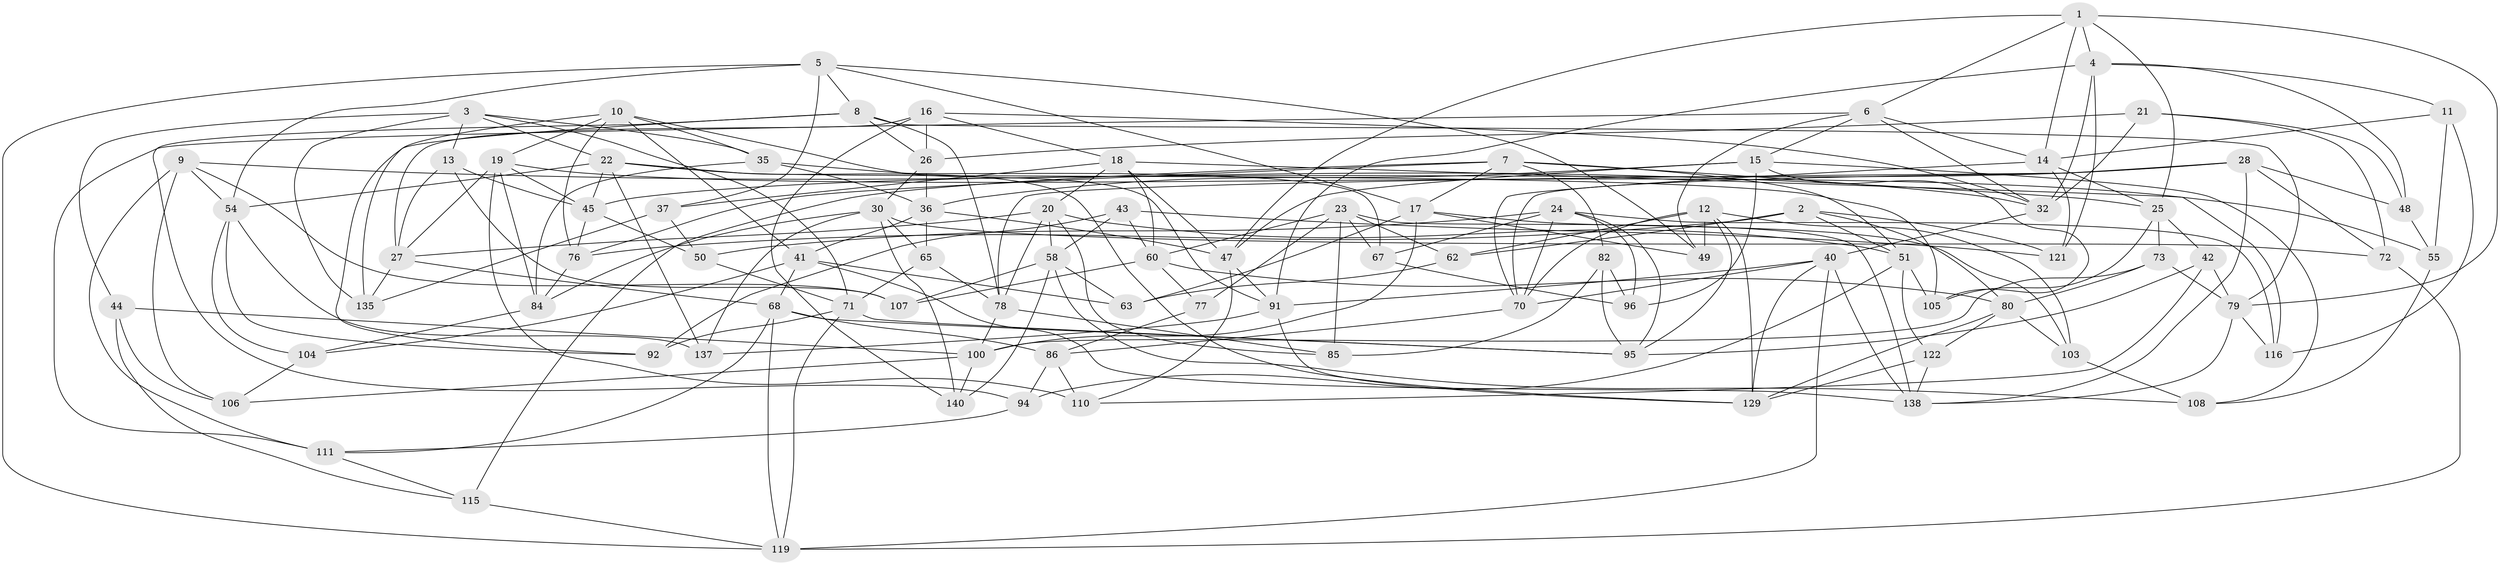 // original degree distribution, {4: 1.0}
// Generated by graph-tools (version 1.1) at 2025/42/03/06/25 10:42:25]
// undirected, 90 vertices, 228 edges
graph export_dot {
graph [start="1"]
  node [color=gray90,style=filled];
  1 [super="+66"];
  2 [super="+74"];
  3 [super="+52"];
  4 [super="+56"];
  5 [super="+46"];
  6 [super="+126"];
  7 [super="+139"];
  8 [super="+38"];
  9 [super="+69"];
  10 [super="+83"];
  11;
  12 [super="+39"];
  13;
  14 [super="+114"];
  15 [super="+123"];
  16 [super="+141"];
  17 [super="+61"];
  18 [super="+64"];
  19 [super="+131"];
  20 [super="+136"];
  21;
  22 [super="+57"];
  23 [super="+29"];
  24 [super="+75"];
  25 [super="+90"];
  26 [super="+120"];
  27 [super="+31"];
  28 [super="+34"];
  30 [super="+33"];
  32 [super="+102"];
  35 [super="+112"];
  36 [super="+98"];
  37;
  40 [super="+142"];
  41 [super="+59"];
  42;
  43;
  44;
  45 [super="+89"];
  47 [super="+81"];
  48;
  49;
  50;
  51 [super="+53"];
  54 [super="+99"];
  55;
  58 [super="+132"];
  60 [super="+97"];
  62;
  63;
  65;
  67;
  68 [super="+93"];
  70 [super="+87"];
  71 [super="+134"];
  72;
  73;
  76 [super="+101"];
  77;
  78 [super="+130"];
  79 [super="+118"];
  80 [super="+88"];
  82;
  84 [super="+109"];
  85;
  86 [super="+128"];
  91 [super="+117"];
  92;
  94;
  95 [super="+113"];
  96;
  100 [super="+124"];
  103;
  104;
  105;
  106;
  107;
  108;
  110;
  111 [super="+127"];
  115;
  116;
  119 [super="+125"];
  121;
  122;
  129 [super="+133"];
  135;
  137;
  138 [super="+143"];
  140;
  1 -- 14;
  1 -- 79;
  1 -- 25;
  1 -- 4;
  1 -- 6;
  1 -- 47;
  2 -- 80;
  2 -- 62;
  2 -- 121;
  2 -- 76 [weight=2];
  2 -- 51;
  3 -- 13;
  3 -- 22;
  3 -- 35;
  3 -- 44;
  3 -- 135;
  3 -- 71;
  4 -- 121;
  4 -- 48;
  4 -- 32;
  4 -- 91;
  4 -- 11;
  5 -- 49;
  5 -- 8;
  5 -- 17;
  5 -- 37;
  5 -- 119;
  5 -- 54;
  6 -- 14;
  6 -- 111;
  6 -- 15;
  6 -- 49;
  6 -- 32;
  7 -- 82;
  7 -- 32;
  7 -- 115;
  7 -- 17;
  7 -- 51;
  7 -- 76;
  8 -- 79;
  8 -- 94;
  8 -- 26;
  8 -- 92;
  8 -- 78;
  9 -- 111 [weight=2];
  9 -- 54;
  9 -- 107;
  9 -- 106;
  9 -- 25;
  10 -- 35;
  10 -- 135;
  10 -- 91;
  10 -- 41;
  10 -- 19;
  10 -- 76;
  11 -- 116;
  11 -- 55;
  11 -- 14;
  12 -- 95;
  12 -- 49;
  12 -- 70;
  12 -- 62;
  12 -- 103;
  12 -- 129;
  13 -- 107;
  13 -- 45;
  13 -- 27;
  14 -- 25;
  14 -- 70;
  14 -- 121;
  15 -- 96;
  15 -- 108;
  15 -- 105;
  15 -- 36;
  15 -- 47;
  16 -- 26 [weight=2];
  16 -- 140;
  16 -- 18;
  16 -- 27;
  16 -- 32;
  17 -- 63;
  17 -- 100;
  17 -- 103;
  17 -- 49;
  18 -- 20;
  18 -- 47;
  18 -- 116;
  18 -- 60;
  18 -- 37;
  19 -- 55;
  19 -- 84;
  19 -- 45;
  19 -- 110;
  19 -- 27;
  20 -- 78;
  20 -- 85;
  20 -- 51;
  20 -- 58;
  20 -- 27;
  21 -- 72;
  21 -- 48;
  21 -- 26;
  21 -- 32;
  22 -- 105;
  22 -- 45;
  22 -- 54;
  22 -- 137;
  22 -- 129;
  23 -- 85;
  23 -- 138;
  23 -- 67;
  23 -- 77;
  23 -- 62;
  23 -- 60;
  24 -- 116;
  24 -- 67;
  24 -- 50;
  24 -- 96;
  24 -- 70;
  24 -- 95;
  25 -- 73;
  25 -- 42;
  25 -- 105;
  26 -- 30;
  26 -- 36;
  27 -- 135;
  27 -- 68;
  28 -- 48;
  28 -- 138;
  28 -- 45;
  28 -- 72;
  28 -- 70;
  28 -- 78;
  30 -- 140;
  30 -- 84;
  30 -- 72;
  30 -- 65;
  30 -- 137;
  32 -- 40;
  35 -- 84 [weight=2];
  35 -- 67;
  35 -- 36;
  36 -- 65;
  36 -- 47;
  36 -- 41;
  37 -- 135;
  37 -- 50;
  40 -- 70;
  40 -- 129;
  40 -- 138;
  40 -- 91;
  40 -- 119;
  41 -- 104;
  41 -- 138;
  41 -- 63;
  41 -- 68;
  42 -- 110;
  42 -- 79;
  42 -- 95;
  43 -- 92;
  43 -- 121;
  43 -- 58;
  43 -- 60;
  44 -- 100;
  44 -- 115;
  44 -- 106;
  45 -- 50;
  45 -- 76;
  47 -- 110;
  47 -- 91;
  48 -- 55;
  50 -- 71;
  51 -- 94;
  51 -- 122;
  51 -- 105;
  54 -- 104;
  54 -- 137;
  54 -- 92;
  55 -- 108;
  58 -- 140;
  58 -- 107;
  58 -- 108;
  58 -- 63;
  60 -- 107;
  60 -- 80;
  60 -- 77;
  62 -- 63;
  65 -- 78;
  65 -- 71;
  67 -- 96;
  68 -- 95;
  68 -- 86;
  68 -- 119;
  68 -- 111;
  70 -- 86;
  71 -- 95;
  71 -- 119;
  71 -- 92;
  72 -- 119;
  73 -- 80;
  73 -- 100;
  73 -- 79;
  76 -- 84;
  77 -- 86 [weight=2];
  78 -- 85;
  78 -- 100;
  79 -- 138;
  79 -- 116;
  80 -- 129;
  80 -- 122;
  80 -- 103;
  82 -- 85;
  82 -- 96;
  82 -- 95;
  84 -- 104;
  86 -- 110;
  86 -- 94;
  91 -- 129;
  91 -- 137;
  94 -- 111;
  100 -- 106;
  100 -- 140;
  103 -- 108;
  104 -- 106;
  111 -- 115;
  115 -- 119;
  122 -- 138;
  122 -- 129;
}
